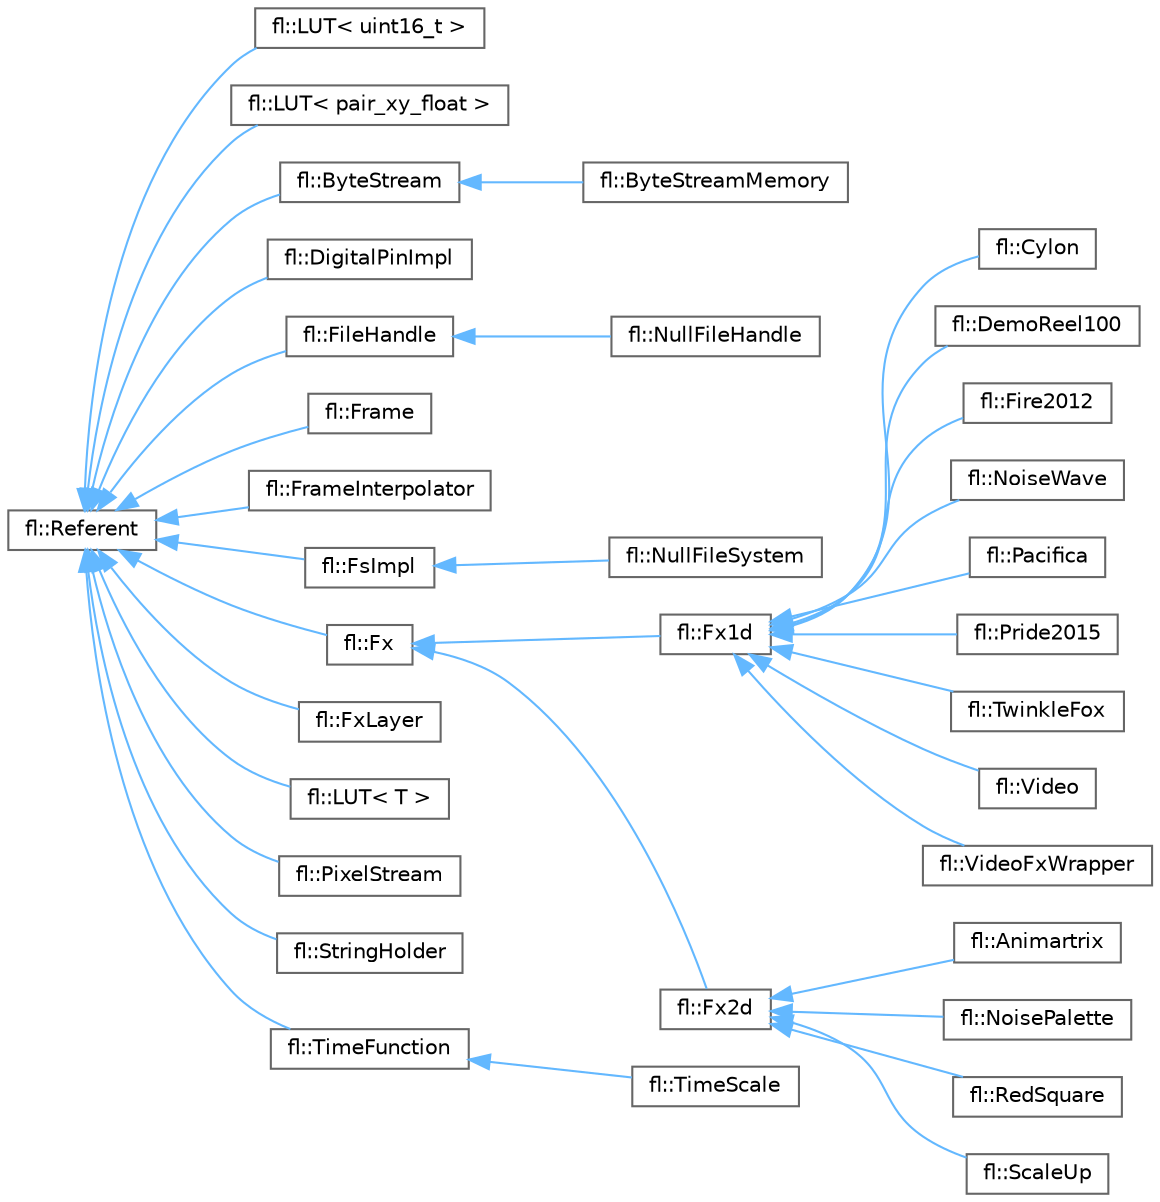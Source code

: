 digraph "Graphical Class Hierarchy"
{
 // LATEX_PDF_SIZE
  bgcolor="transparent";
  edge [fontname=Helvetica,fontsize=10,labelfontname=Helvetica,labelfontsize=10];
  node [fontname=Helvetica,fontsize=10,shape=box,height=0.2,width=0.4];
  rankdir="LR";
  Node0 [id="Node000000",label="fl::Referent",height=0.2,width=0.4,color="grey40", fillcolor="white", style="filled",URL="$d6/d16/classfl_1_1_referent.html",tooltip=" "];
  Node0 -> Node1 [id="edge132_Node000000_Node000001",dir="back",color="steelblue1",style="solid",tooltip=" "];
  Node1 [id="Node000001",label="fl::LUT\< uint16_t \>",height=0.2,width=0.4,color="grey40", fillcolor="white", style="filled",URL="$d6/d18/classfl_1_1_l_u_t.html",tooltip=" "];
  Node0 -> Node2 [id="edge133_Node000000_Node000002",dir="back",color="steelblue1",style="solid",tooltip=" "];
  Node2 [id="Node000002",label="fl::LUT\< pair_xy_float \>",height=0.2,width=0.4,color="grey40", fillcolor="white", style="filled",URL="$d6/d18/classfl_1_1_l_u_t.html",tooltip=" "];
  Node0 -> Node3 [id="edge134_Node000000_Node000003",dir="back",color="steelblue1",style="solid",tooltip=" "];
  Node3 [id="Node000003",label="fl::ByteStream",height=0.2,width=0.4,color="grey40", fillcolor="white", style="filled",URL="$d2/d5e/classfl_1_1_byte_stream.html",tooltip=" "];
  Node3 -> Node4 [id="edge135_Node000003_Node000004",dir="back",color="steelblue1",style="solid",tooltip=" "];
  Node4 [id="Node000004",label="fl::ByteStreamMemory",height=0.2,width=0.4,color="grey40", fillcolor="white", style="filled",URL="$d1/dc0/classfl_1_1_byte_stream_memory.html",tooltip=" "];
  Node0 -> Node5 [id="edge136_Node000000_Node000005",dir="back",color="steelblue1",style="solid",tooltip=" "];
  Node5 [id="Node000005",label="fl::DigitalPinImpl",height=0.2,width=0.4,color="grey40", fillcolor="white", style="filled",URL="$d3/d25/classfl_1_1_digital_pin_impl.html",tooltip=" "];
  Node0 -> Node6 [id="edge137_Node000000_Node000006",dir="back",color="steelblue1",style="solid",tooltip=" "];
  Node6 [id="Node000006",label="fl::FileHandle",height=0.2,width=0.4,color="grey40", fillcolor="white", style="filled",URL="$d5/d86/classfl_1_1_file_handle.html",tooltip=" "];
  Node6 -> Node7 [id="edge138_Node000006_Node000007",dir="back",color="steelblue1",style="solid",tooltip=" "];
  Node7 [id="Node000007",label="fl::NullFileHandle",height=0.2,width=0.4,color="grey40", fillcolor="white", style="filled",URL="$df/dab/classfl_1_1_null_file_handle.html",tooltip=" "];
  Node0 -> Node8 [id="edge139_Node000000_Node000008",dir="back",color="steelblue1",style="solid",tooltip=" "];
  Node8 [id="Node000008",label="fl::Frame",height=0.2,width=0.4,color="grey40", fillcolor="white", style="filled",URL="$d1/de0/classfl_1_1_frame.html",tooltip=" "];
  Node0 -> Node9 [id="edge140_Node000000_Node000009",dir="back",color="steelblue1",style="solid",tooltip=" "];
  Node9 [id="Node000009",label="fl::FrameInterpolator",height=0.2,width=0.4,color="grey40", fillcolor="white", style="filled",URL="$d8/d94/classfl_1_1_frame_interpolator.html",tooltip=" "];
  Node0 -> Node10 [id="edge141_Node000000_Node000010",dir="back",color="steelblue1",style="solid",tooltip=" "];
  Node10 [id="Node000010",label="fl::FsImpl",height=0.2,width=0.4,color="grey40", fillcolor="white", style="filled",URL="$d7/d43/classfl_1_1_fs_impl.html",tooltip=" "];
  Node10 -> Node11 [id="edge142_Node000010_Node000011",dir="back",color="steelblue1",style="solid",tooltip=" "];
  Node11 [id="Node000011",label="fl::NullFileSystem",height=0.2,width=0.4,color="grey40", fillcolor="white", style="filled",URL="$db/d93/classfl_1_1_null_file_system.html",tooltip=" "];
  Node0 -> Node12 [id="edge143_Node000000_Node000012",dir="back",color="steelblue1",style="solid",tooltip=" "];
  Node12 [id="Node000012",label="fl::Fx",height=0.2,width=0.4,color="grey40", fillcolor="white", style="filled",URL="$da/d5d/classfl_1_1_fx.html",tooltip=" "];
  Node12 -> Node13 [id="edge144_Node000012_Node000013",dir="back",color="steelblue1",style="solid",tooltip=" "];
  Node13 [id="Node000013",label="fl::Fx1d",height=0.2,width=0.4,color="grey40", fillcolor="white", style="filled",URL="$d4/d1c/classfl_1_1_fx1d.html",tooltip=" "];
  Node13 -> Node14 [id="edge145_Node000013_Node000014",dir="back",color="steelblue1",style="solid",tooltip=" "];
  Node14 [id="Node000014",label="fl::Cylon",height=0.2,width=0.4,color="grey40", fillcolor="white", style="filled",URL="$dc/dd6/classfl_1_1_cylon.html",tooltip="An animation that moves a single LED back and forth (Larson Scanner effect)"];
  Node13 -> Node15 [id="edge146_Node000013_Node000015",dir="back",color="steelblue1",style="solid",tooltip=" "];
  Node15 [id="Node000015",label="fl::DemoReel100",height=0.2,width=0.4,color="grey40", fillcolor="white", style="filled",URL="$d1/d60/classfl_1_1_demo_reel100.html",tooltip=" "];
  Node13 -> Node16 [id="edge147_Node000013_Node000016",dir="back",color="steelblue1",style="solid",tooltip=" "];
  Node16 [id="Node000016",label="fl::Fire2012",height=0.2,width=0.4,color="grey40", fillcolor="white", style="filled",URL="$d5/d9b/classfl_1_1_fire2012.html",tooltip=" "];
  Node13 -> Node17 [id="edge148_Node000013_Node000017",dir="back",color="steelblue1",style="solid",tooltip=" "];
  Node17 [id="Node000017",label="fl::NoiseWave",height=0.2,width=0.4,color="grey40", fillcolor="white", style="filled",URL="$d5/d3c/classfl_1_1_noise_wave.html",tooltip=" "];
  Node13 -> Node18 [id="edge149_Node000013_Node000018",dir="back",color="steelblue1",style="solid",tooltip=" "];
  Node18 [id="Node000018",label="fl::Pacifica",height=0.2,width=0.4,color="grey40", fillcolor="white", style="filled",URL="$d2/db2/classfl_1_1_pacifica.html",tooltip=" "];
  Node13 -> Node19 [id="edge150_Node000013_Node000019",dir="back",color="steelblue1",style="solid",tooltip=" "];
  Node19 [id="Node000019",label="fl::Pride2015",height=0.2,width=0.4,color="grey40", fillcolor="white", style="filled",URL="$df/d11/classfl_1_1_pride2015.html",tooltip=" "];
  Node13 -> Node20 [id="edge151_Node000013_Node000020",dir="back",color="steelblue1",style="solid",tooltip=" "];
  Node20 [id="Node000020",label="fl::TwinkleFox",height=0.2,width=0.4,color="grey40", fillcolor="white", style="filled",URL="$de/db5/classfl_1_1_twinkle_fox.html",tooltip=" "];
  Node13 -> Node21 [id="edge152_Node000013_Node000021",dir="back",color="steelblue1",style="solid",tooltip=" "];
  Node21 [id="Node000021",label="fl::Video",height=0.2,width=0.4,color="grey40", fillcolor="white", style="filled",URL="$d0/d4b/classfl_1_1_video.html",tooltip=" "];
  Node13 -> Node22 [id="edge153_Node000013_Node000022",dir="back",color="steelblue1",style="solid",tooltip=" "];
  Node22 [id="Node000022",label="fl::VideoFxWrapper",height=0.2,width=0.4,color="grey40", fillcolor="white", style="filled",URL="$d4/dd2/classfl_1_1_video_fx_wrapper.html",tooltip=" "];
  Node12 -> Node23 [id="edge154_Node000012_Node000023",dir="back",color="steelblue1",style="solid",tooltip=" "];
  Node23 [id="Node000023",label="fl::Fx2d",height=0.2,width=0.4,color="grey40", fillcolor="white", style="filled",URL="$d7/d3e/classfl_1_1_fx2d.html",tooltip=" "];
  Node23 -> Node24 [id="edge155_Node000023_Node000024",dir="back",color="steelblue1",style="solid",tooltip=" "];
  Node24 [id="Node000024",label="fl::Animartrix",height=0.2,width=0.4,color="grey40", fillcolor="white", style="filled",URL="$d8/df5/classfl_1_1_animartrix.html",tooltip=" "];
  Node23 -> Node25 [id="edge156_Node000023_Node000025",dir="back",color="steelblue1",style="solid",tooltip=" "];
  Node25 [id="Node000025",label="fl::NoisePalette",height=0.2,width=0.4,color="grey40", fillcolor="white", style="filled",URL="$d9/d41/classfl_1_1_noise_palette.html",tooltip=" "];
  Node23 -> Node26 [id="edge157_Node000023_Node000026",dir="back",color="steelblue1",style="solid",tooltip=" "];
  Node26 [id="Node000026",label="fl::RedSquare",height=0.2,width=0.4,color="grey40", fillcolor="white", style="filled",URL="$d0/d3e/classfl_1_1_red_square.html",tooltip=" "];
  Node23 -> Node27 [id="edge158_Node000023_Node000027",dir="back",color="steelblue1",style="solid",tooltip=" "];
  Node27 [id="Node000027",label="fl::ScaleUp",height=0.2,width=0.4,color="grey40", fillcolor="white", style="filled",URL="$d5/d79/classfl_1_1_scale_up.html",tooltip=" "];
  Node0 -> Node28 [id="edge159_Node000000_Node000028",dir="back",color="steelblue1",style="solid",tooltip=" "];
  Node28 [id="Node000028",label="fl::FxLayer",height=0.2,width=0.4,color="grey40", fillcolor="white", style="filled",URL="$d6/d7f/classfl_1_1_fx_layer.html",tooltip=" "];
  Node0 -> Node29 [id="edge160_Node000000_Node000029",dir="back",color="steelblue1",style="solid",tooltip=" "];
  Node29 [id="Node000029",label="fl::LUT\< T \>",height=0.2,width=0.4,color="grey40", fillcolor="white", style="filled",URL="$d6/d18/classfl_1_1_l_u_t.html",tooltip=" "];
  Node0 -> Node30 [id="edge161_Node000000_Node000030",dir="back",color="steelblue1",style="solid",tooltip=" "];
  Node30 [id="Node000030",label="fl::PixelStream",height=0.2,width=0.4,color="grey40", fillcolor="white", style="filled",URL="$d8/ddd/classfl_1_1_pixel_stream.html",tooltip=" "];
  Node0 -> Node31 [id="edge162_Node000000_Node000031",dir="back",color="steelblue1",style="solid",tooltip=" "];
  Node31 [id="Node000031",label="fl::StringHolder",height=0.2,width=0.4,color="grey40", fillcolor="white", style="filled",URL="$dc/da7/classfl_1_1_string_holder.html",tooltip=" "];
  Node0 -> Node32 [id="edge163_Node000000_Node000032",dir="back",color="steelblue1",style="solid",tooltip=" "];
  Node32 [id="Node000032",label="fl::TimeFunction",height=0.2,width=0.4,color="grey40", fillcolor="white", style="filled",URL="$d8/db5/classfl_1_1_time_function.html",tooltip=" "];
  Node32 -> Node33 [id="edge164_Node000032_Node000033",dir="back",color="steelblue1",style="solid",tooltip=" "];
  Node33 [id="Node000033",label="fl::TimeScale",height=0.2,width=0.4,color="grey40", fillcolor="white", style="filled",URL="$d4/d54/classfl_1_1_time_scale.html",tooltip=" "];
}
